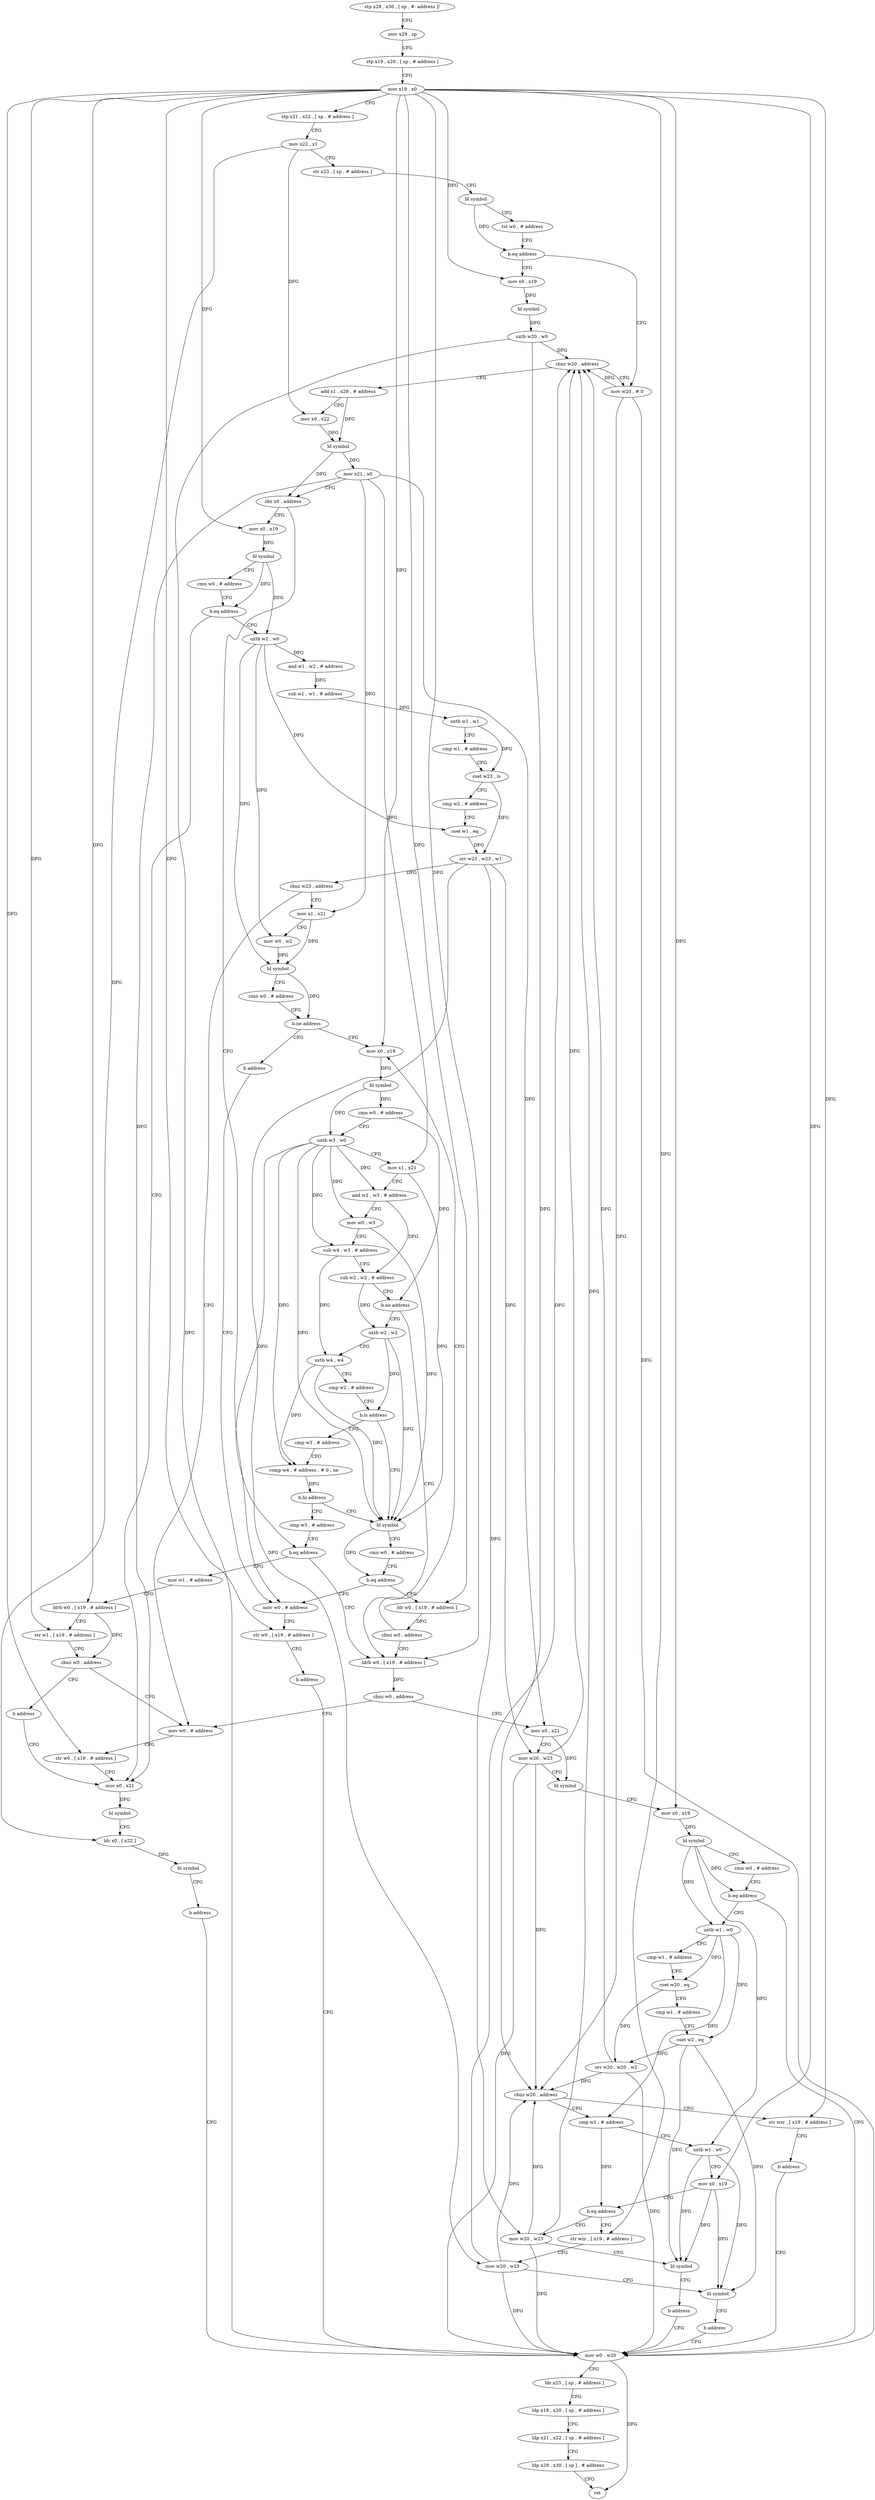 digraph "func" {
"104248" [label = "stp x29 , x30 , [ sp , #- address ]!" ]
"104252" [label = "mov x29 , sp" ]
"104256" [label = "stp x19 , x20 , [ sp , # address ]" ]
"104260" [label = "mov x19 , x0" ]
"104264" [label = "stp x21 , x22 , [ sp , # address ]" ]
"104268" [label = "mov x22 , x1" ]
"104272" [label = "str x23 , [ sp , # address ]" ]
"104276" [label = "bl symbol" ]
"104280" [label = "tst w0 , # address" ]
"104284" [label = "b.eq address" ]
"104320" [label = "mov x0 , x19" ]
"104288" [label = "mov w20 , # 0" ]
"104324" [label = "bl symbol" ]
"104328" [label = "uxtb w20 , w0" ]
"104332" [label = "cbnz w20 , address" ]
"104336" [label = "add x1 , x29 , # address" ]
"104292" [label = "mov w0 , w20" ]
"104340" [label = "mov x0 , x22" ]
"104344" [label = "bl symbol" ]
"104348" [label = "mov x21 , x0" ]
"104352" [label = "cbz x0 , address" ]
"104440" [label = "mov w0 , # address" ]
"104356" [label = "mov x0 , x19" ]
"104444" [label = "str w0 , [ x19 , # address ]" ]
"104448" [label = "b address" ]
"104360" [label = "bl symbol" ]
"104364" [label = "cmn w0 , # address" ]
"104368" [label = "b.eq address" ]
"104420" [label = "mov x0 , x21" ]
"104372" [label = "uxtb w2 , w0" ]
"104296" [label = "ldr x23 , [ sp , # address ]" ]
"104300" [label = "ldp x19 , x20 , [ sp , # address ]" ]
"104304" [label = "ldp x21 , x22 , [ sp , # address ]" ]
"104308" [label = "ldp x29 , x30 , [ sp ] , # address" ]
"104312" [label = "ret" ]
"104424" [label = "bl symbol" ]
"104428" [label = "ldr x0 , [ x22 ]" ]
"104432" [label = "bl symbol" ]
"104436" [label = "b address" ]
"104376" [label = "and w1 , w2 , # address" ]
"104380" [label = "sub w1 , w1 , # address" ]
"104384" [label = "uxtb w1 , w1" ]
"104388" [label = "cmp w1 , # address" ]
"104392" [label = "cset w23 , ls" ]
"104396" [label = "cmp w2 , # address" ]
"104400" [label = "cset w1 , eq" ]
"104404" [label = "orr w23 , w23 , w1" ]
"104408" [label = "cbnz w23 , address" ]
"104456" [label = "mov x1 , x21" ]
"104412" [label = "mov w0 , # address" ]
"104460" [label = "mov w0 , w2" ]
"104464" [label = "bl symbol" ]
"104468" [label = "cmn w0 , # address" ]
"104472" [label = "b.ne address" ]
"104528" [label = "mov x0 , x19" ]
"104476" [label = "b address" ]
"104416" [label = "str w0 , [ x19 , # address ]" ]
"104532" [label = "bl symbol" ]
"104536" [label = "cmn w0 , # address" ]
"104540" [label = "uxtb w3 , w0" ]
"104544" [label = "mov x1 , x21" ]
"104548" [label = "and w2 , w3 , # address" ]
"104552" [label = "mov w0 , w3" ]
"104556" [label = "sub w4 , w3 , # address" ]
"104560" [label = "sub w2 , w2 , # address" ]
"104564" [label = "b.ne address" ]
"104480" [label = "uxtb w2 , w2" ]
"104568" [label = "ldrb w0 , [ x19 , # address ]" ]
"104484" [label = "uxtb w4 , w4" ]
"104488" [label = "cmp w2 , # address" ]
"104492" [label = "b.ls address" ]
"104508" [label = "bl symbol" ]
"104496" [label = "cmp w3 , # address" ]
"104572" [label = "cbnz w0 , address" ]
"104576" [label = "mov x0 , x21" ]
"104512" [label = "cmn w0 , # address" ]
"104516" [label = "b.eq address" ]
"104520" [label = "ldr w0 , [ x19 , # address ]" ]
"104500" [label = "ccmp w4 , # address , # 0 , ne" ]
"104504" [label = "b.hi address" ]
"104672" [label = "cmp w3 , # address" ]
"104580" [label = "mov w20 , w23" ]
"104584" [label = "bl symbol" ]
"104588" [label = "mov x0 , x19" ]
"104592" [label = "bl symbol" ]
"104596" [label = "cmn w0 , # address" ]
"104600" [label = "b.eq address" ]
"104604" [label = "uxtb w1 , w0" ]
"104524" [label = "cbnz w0 , address" ]
"104676" [label = "b.eq address" ]
"104680" [label = "mov w1 , # address" ]
"104608" [label = "cmp w1 , # address" ]
"104612" [label = "cset w20 , eq" ]
"104616" [label = "cmp w1 , # address" ]
"104620" [label = "cset w2 , eq" ]
"104624" [label = "orr w20 , w20 , w2" ]
"104628" [label = "cbnz w20 , address" ]
"104664" [label = "str wzr , [ x19 , # address ]" ]
"104632" [label = "cmp w1 , # address" ]
"104684" [label = "ldrb w0 , [ x19 , # address ]" ]
"104688" [label = "str w1 , [ x19 , # address ]" ]
"104692" [label = "cbnz w0 , address" ]
"104696" [label = "b address" ]
"104668" [label = "b address" ]
"104636" [label = "uxtb w1 , w0" ]
"104640" [label = "mov x0 , x19" ]
"104644" [label = "b.eq address" ]
"104704" [label = "str wzr , [ x19 , # address ]" ]
"104648" [label = "mov w20 , w23" ]
"104708" [label = "mov w20 , w23" ]
"104712" [label = "bl symbol" ]
"104716" [label = "b address" ]
"104652" [label = "bl symbol" ]
"104656" [label = "b address" ]
"104248" -> "104252" [ label = "CFG" ]
"104252" -> "104256" [ label = "CFG" ]
"104256" -> "104260" [ label = "CFG" ]
"104260" -> "104264" [ label = "CFG" ]
"104260" -> "104320" [ label = "DFG" ]
"104260" -> "104444" [ label = "DFG" ]
"104260" -> "104356" [ label = "DFG" ]
"104260" -> "104416" [ label = "DFG" ]
"104260" -> "104528" [ label = "DFG" ]
"104260" -> "104568" [ label = "DFG" ]
"104260" -> "104588" [ label = "DFG" ]
"104260" -> "104520" [ label = "DFG" ]
"104260" -> "104684" [ label = "DFG" ]
"104260" -> "104688" [ label = "DFG" ]
"104260" -> "104664" [ label = "DFG" ]
"104260" -> "104640" [ label = "DFG" ]
"104260" -> "104704" [ label = "DFG" ]
"104264" -> "104268" [ label = "CFG" ]
"104268" -> "104272" [ label = "CFG" ]
"104268" -> "104340" [ label = "DFG" ]
"104268" -> "104428" [ label = "DFG" ]
"104272" -> "104276" [ label = "CFG" ]
"104276" -> "104280" [ label = "CFG" ]
"104276" -> "104284" [ label = "DFG" ]
"104280" -> "104284" [ label = "CFG" ]
"104284" -> "104320" [ label = "CFG" ]
"104284" -> "104288" [ label = "CFG" ]
"104320" -> "104324" [ label = "DFG" ]
"104288" -> "104292" [ label = "DFG" ]
"104288" -> "104332" [ label = "DFG" ]
"104288" -> "104628" [ label = "DFG" ]
"104324" -> "104328" [ label = "DFG" ]
"104328" -> "104332" [ label = "DFG" ]
"104328" -> "104292" [ label = "DFG" ]
"104328" -> "104628" [ label = "DFG" ]
"104332" -> "104288" [ label = "CFG" ]
"104332" -> "104336" [ label = "CFG" ]
"104336" -> "104340" [ label = "CFG" ]
"104336" -> "104344" [ label = "DFG" ]
"104292" -> "104296" [ label = "CFG" ]
"104292" -> "104312" [ label = "DFG" ]
"104340" -> "104344" [ label = "DFG" ]
"104344" -> "104348" [ label = "DFG" ]
"104344" -> "104352" [ label = "DFG" ]
"104348" -> "104352" [ label = "CFG" ]
"104348" -> "104420" [ label = "DFG" ]
"104348" -> "104456" [ label = "DFG" ]
"104348" -> "104544" [ label = "DFG" ]
"104348" -> "104576" [ label = "DFG" ]
"104352" -> "104440" [ label = "CFG" ]
"104352" -> "104356" [ label = "CFG" ]
"104440" -> "104444" [ label = "CFG" ]
"104356" -> "104360" [ label = "DFG" ]
"104444" -> "104448" [ label = "CFG" ]
"104448" -> "104292" [ label = "CFG" ]
"104360" -> "104364" [ label = "CFG" ]
"104360" -> "104368" [ label = "DFG" ]
"104360" -> "104372" [ label = "DFG" ]
"104364" -> "104368" [ label = "CFG" ]
"104368" -> "104420" [ label = "CFG" ]
"104368" -> "104372" [ label = "CFG" ]
"104420" -> "104424" [ label = "DFG" ]
"104372" -> "104376" [ label = "DFG" ]
"104372" -> "104400" [ label = "DFG" ]
"104372" -> "104460" [ label = "DFG" ]
"104372" -> "104464" [ label = "DFG" ]
"104296" -> "104300" [ label = "CFG" ]
"104300" -> "104304" [ label = "CFG" ]
"104304" -> "104308" [ label = "CFG" ]
"104308" -> "104312" [ label = "CFG" ]
"104424" -> "104428" [ label = "CFG" ]
"104428" -> "104432" [ label = "DFG" ]
"104432" -> "104436" [ label = "CFG" ]
"104436" -> "104292" [ label = "CFG" ]
"104376" -> "104380" [ label = "DFG" ]
"104380" -> "104384" [ label = "DFG" ]
"104384" -> "104388" [ label = "CFG" ]
"104384" -> "104392" [ label = "DFG" ]
"104388" -> "104392" [ label = "CFG" ]
"104392" -> "104396" [ label = "CFG" ]
"104392" -> "104404" [ label = "DFG" ]
"104396" -> "104400" [ label = "CFG" ]
"104400" -> "104404" [ label = "DFG" ]
"104404" -> "104408" [ label = "DFG" ]
"104404" -> "104580" [ label = "DFG" ]
"104404" -> "104708" [ label = "DFG" ]
"104404" -> "104648" [ label = "DFG" ]
"104408" -> "104456" [ label = "CFG" ]
"104408" -> "104412" [ label = "CFG" ]
"104456" -> "104460" [ label = "CFG" ]
"104456" -> "104464" [ label = "DFG" ]
"104412" -> "104416" [ label = "CFG" ]
"104460" -> "104464" [ label = "DFG" ]
"104464" -> "104468" [ label = "CFG" ]
"104464" -> "104472" [ label = "DFG" ]
"104468" -> "104472" [ label = "CFG" ]
"104472" -> "104528" [ label = "CFG" ]
"104472" -> "104476" [ label = "CFG" ]
"104528" -> "104532" [ label = "DFG" ]
"104476" -> "104440" [ label = "CFG" ]
"104416" -> "104420" [ label = "CFG" ]
"104532" -> "104536" [ label = "DFG" ]
"104532" -> "104540" [ label = "DFG" ]
"104536" -> "104540" [ label = "CFG" ]
"104536" -> "104564" [ label = "DFG" ]
"104540" -> "104544" [ label = "CFG" ]
"104540" -> "104548" [ label = "DFG" ]
"104540" -> "104552" [ label = "DFG" ]
"104540" -> "104556" [ label = "DFG" ]
"104540" -> "104508" [ label = "DFG" ]
"104540" -> "104500" [ label = "DFG" ]
"104540" -> "104676" [ label = "DFG" ]
"104544" -> "104548" [ label = "CFG" ]
"104544" -> "104508" [ label = "DFG" ]
"104548" -> "104552" [ label = "CFG" ]
"104548" -> "104560" [ label = "DFG" ]
"104552" -> "104556" [ label = "CFG" ]
"104552" -> "104508" [ label = "DFG" ]
"104556" -> "104560" [ label = "CFG" ]
"104556" -> "104484" [ label = "DFG" ]
"104560" -> "104564" [ label = "CFG" ]
"104560" -> "104480" [ label = "DFG" ]
"104564" -> "104480" [ label = "CFG" ]
"104564" -> "104568" [ label = "CFG" ]
"104480" -> "104484" [ label = "CFG" ]
"104480" -> "104492" [ label = "DFG" ]
"104480" -> "104508" [ label = "DFG" ]
"104568" -> "104572" [ label = "DFG" ]
"104484" -> "104488" [ label = "CFG" ]
"104484" -> "104508" [ label = "DFG" ]
"104484" -> "104500" [ label = "DFG" ]
"104488" -> "104492" [ label = "CFG" ]
"104492" -> "104508" [ label = "CFG" ]
"104492" -> "104496" [ label = "CFG" ]
"104508" -> "104512" [ label = "CFG" ]
"104508" -> "104516" [ label = "DFG" ]
"104496" -> "104500" [ label = "CFG" ]
"104572" -> "104412" [ label = "CFG" ]
"104572" -> "104576" [ label = "CFG" ]
"104576" -> "104580" [ label = "CFG" ]
"104576" -> "104584" [ label = "DFG" ]
"104512" -> "104516" [ label = "CFG" ]
"104516" -> "104440" [ label = "CFG" ]
"104516" -> "104520" [ label = "CFG" ]
"104520" -> "104524" [ label = "DFG" ]
"104500" -> "104504" [ label = "DFG" ]
"104504" -> "104672" [ label = "CFG" ]
"104504" -> "104508" [ label = "CFG" ]
"104672" -> "104676" [ label = "CFG" ]
"104580" -> "104584" [ label = "CFG" ]
"104580" -> "104332" [ label = "DFG" ]
"104580" -> "104292" [ label = "DFG" ]
"104580" -> "104628" [ label = "DFG" ]
"104584" -> "104588" [ label = "CFG" ]
"104588" -> "104592" [ label = "DFG" ]
"104592" -> "104596" [ label = "CFG" ]
"104592" -> "104600" [ label = "DFG" ]
"104592" -> "104604" [ label = "DFG" ]
"104592" -> "104636" [ label = "DFG" ]
"104596" -> "104600" [ label = "CFG" ]
"104600" -> "104292" [ label = "CFG" ]
"104600" -> "104604" [ label = "CFG" ]
"104604" -> "104608" [ label = "CFG" ]
"104604" -> "104612" [ label = "DFG" ]
"104604" -> "104620" [ label = "DFG" ]
"104604" -> "104632" [ label = "DFG" ]
"104524" -> "104568" [ label = "CFG" ]
"104524" -> "104528" [ label = "CFG" ]
"104676" -> "104568" [ label = "CFG" ]
"104676" -> "104680" [ label = "CFG" ]
"104680" -> "104684" [ label = "CFG" ]
"104608" -> "104612" [ label = "CFG" ]
"104612" -> "104616" [ label = "CFG" ]
"104612" -> "104624" [ label = "DFG" ]
"104616" -> "104620" [ label = "CFG" ]
"104620" -> "104624" [ label = "DFG" ]
"104620" -> "104712" [ label = "DFG" ]
"104620" -> "104652" [ label = "DFG" ]
"104624" -> "104628" [ label = "DFG" ]
"104624" -> "104332" [ label = "DFG" ]
"104624" -> "104292" [ label = "DFG" ]
"104628" -> "104664" [ label = "CFG" ]
"104628" -> "104632" [ label = "CFG" ]
"104664" -> "104668" [ label = "CFG" ]
"104632" -> "104636" [ label = "CFG" ]
"104632" -> "104644" [ label = "DFG" ]
"104684" -> "104688" [ label = "CFG" ]
"104684" -> "104692" [ label = "DFG" ]
"104688" -> "104692" [ label = "CFG" ]
"104692" -> "104412" [ label = "CFG" ]
"104692" -> "104696" [ label = "CFG" ]
"104696" -> "104420" [ label = "CFG" ]
"104668" -> "104292" [ label = "CFG" ]
"104636" -> "104640" [ label = "CFG" ]
"104636" -> "104712" [ label = "DFG" ]
"104636" -> "104652" [ label = "DFG" ]
"104640" -> "104644" [ label = "CFG" ]
"104640" -> "104712" [ label = "DFG" ]
"104640" -> "104652" [ label = "DFG" ]
"104644" -> "104704" [ label = "CFG" ]
"104644" -> "104648" [ label = "CFG" ]
"104704" -> "104708" [ label = "CFG" ]
"104648" -> "104652" [ label = "CFG" ]
"104648" -> "104332" [ label = "DFG" ]
"104648" -> "104292" [ label = "DFG" ]
"104648" -> "104628" [ label = "DFG" ]
"104708" -> "104712" [ label = "CFG" ]
"104708" -> "104332" [ label = "DFG" ]
"104708" -> "104292" [ label = "DFG" ]
"104708" -> "104628" [ label = "DFG" ]
"104712" -> "104716" [ label = "CFG" ]
"104716" -> "104292" [ label = "CFG" ]
"104652" -> "104656" [ label = "CFG" ]
"104656" -> "104292" [ label = "CFG" ]
}

